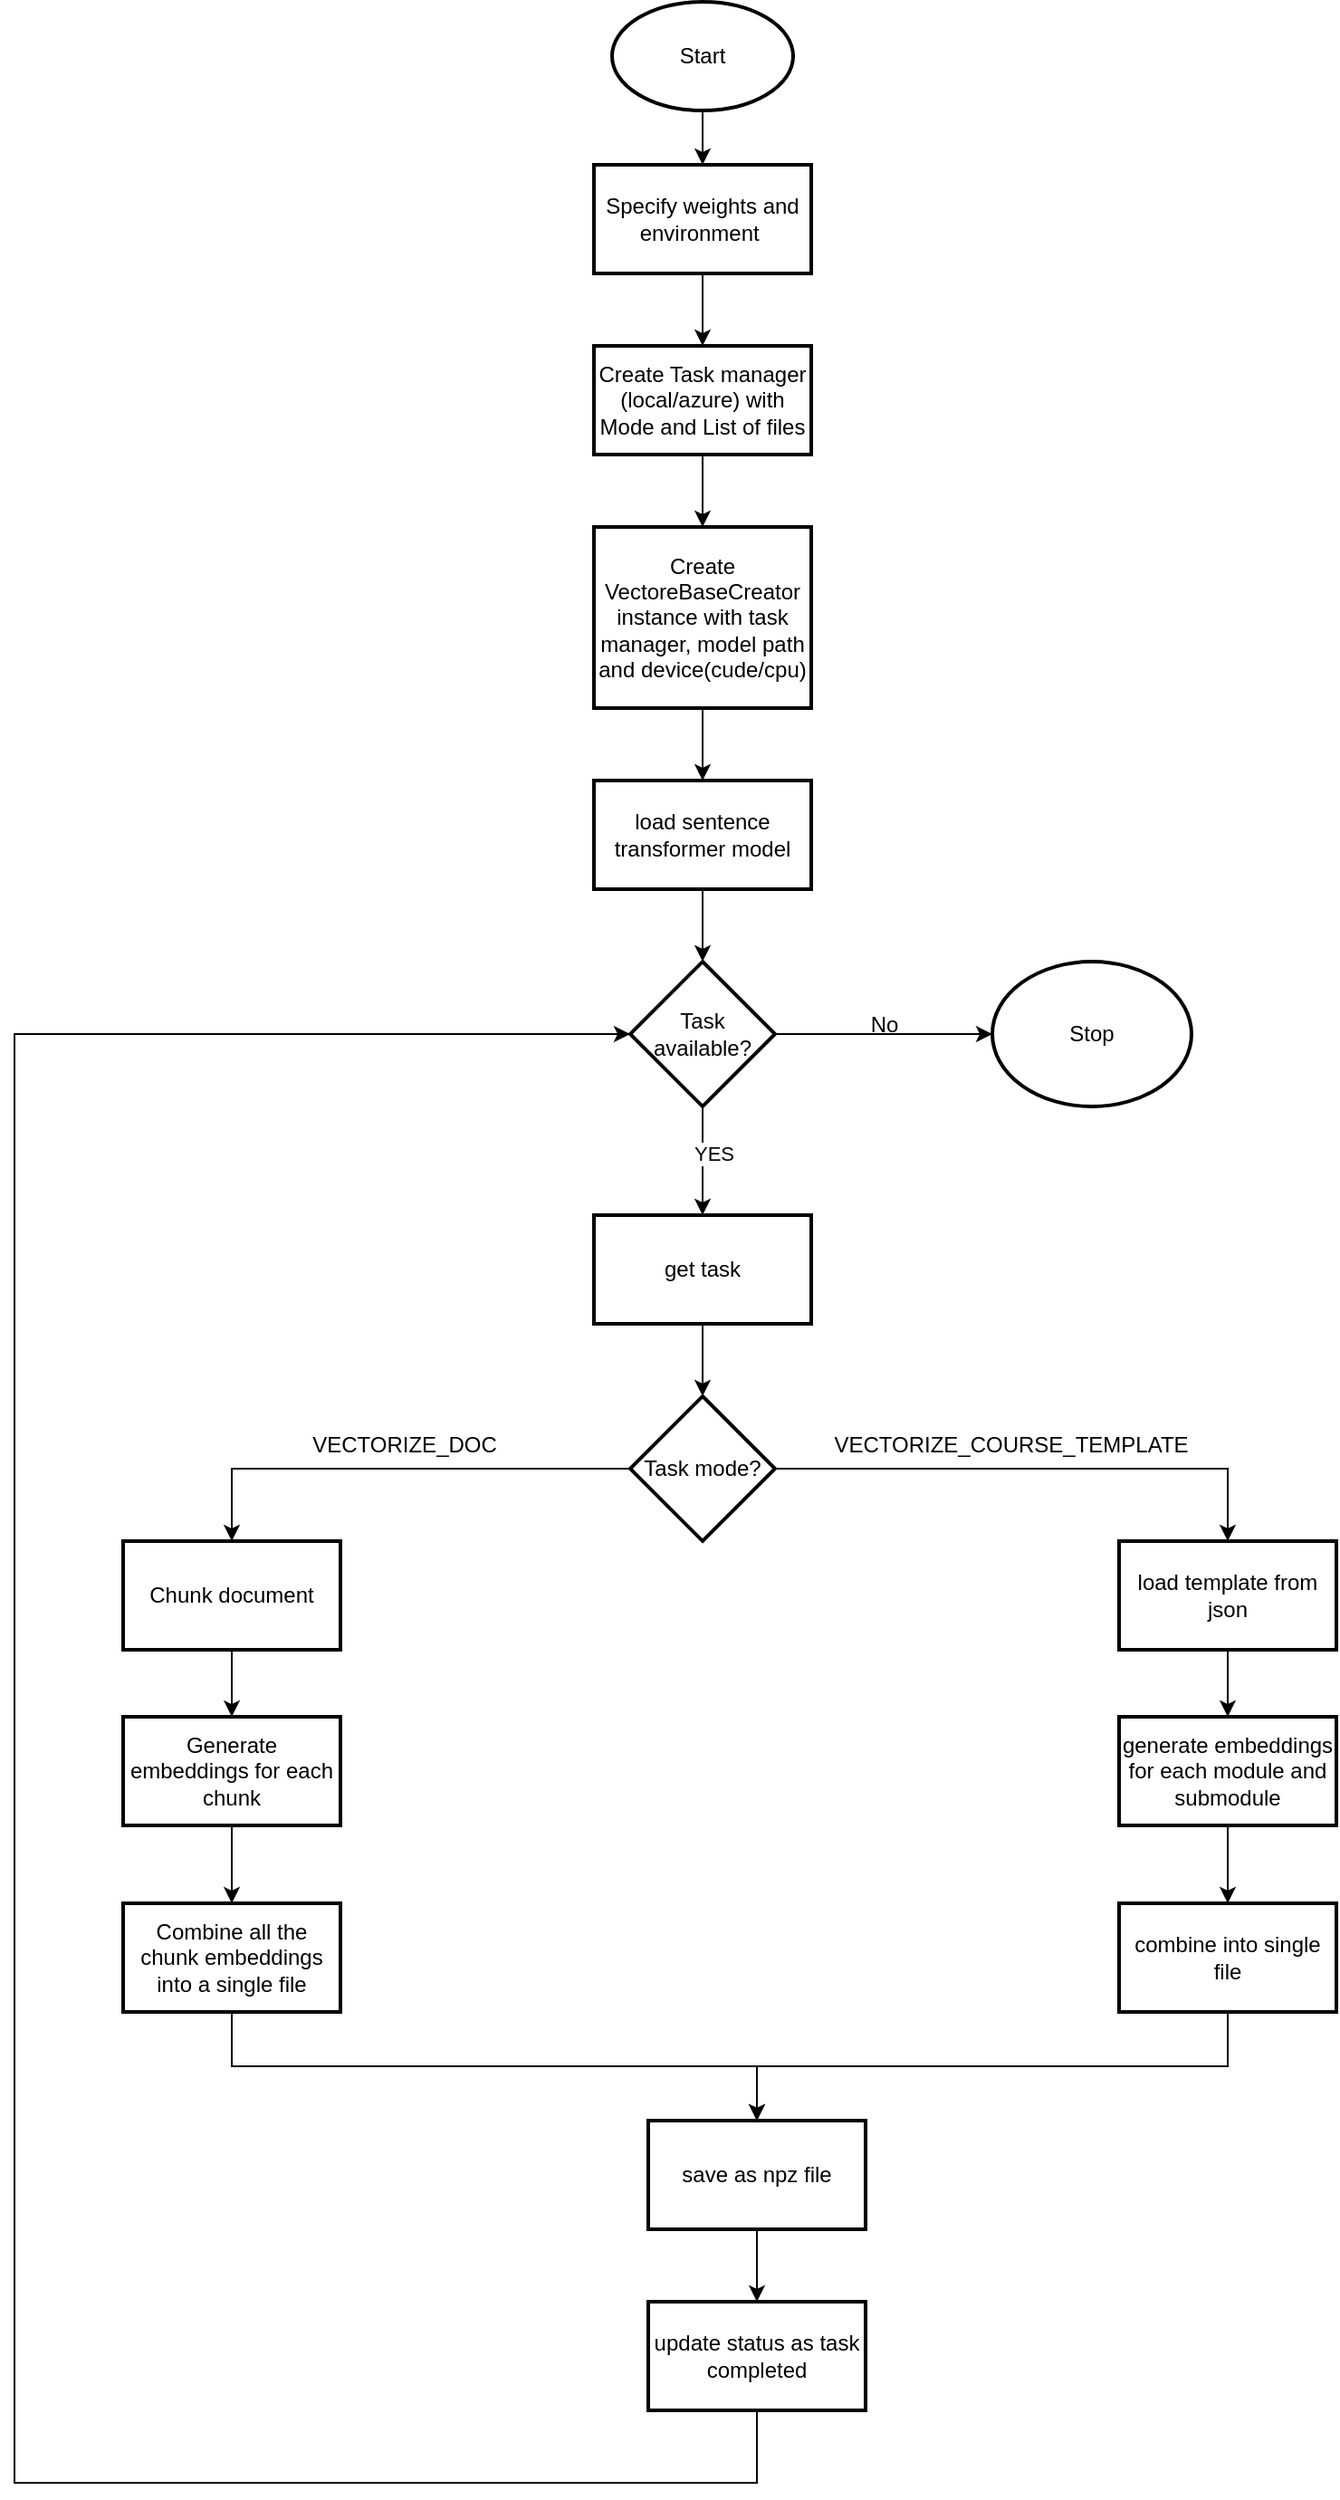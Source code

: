 <mxfile version="24.2.0" type="github">
  <diagram id="C5RBs43oDa-KdzZeNtuy" name="Page-1">
    <mxGraphModel dx="1050" dy="557" grid="1" gridSize="10" guides="1" tooltips="1" connect="1" arrows="1" fold="1" page="1" pageScale="1" pageWidth="1169" pageHeight="1654" math="0" shadow="0">
      <root>
        <mxCell id="WIyWlLk6GJQsqaUBKTNV-0" />
        <mxCell id="WIyWlLk6GJQsqaUBKTNV-1" parent="WIyWlLk6GJQsqaUBKTNV-0" />
        <mxCell id="ASlL8XKFzpHZcGHlF637-8" value="Start" style="strokeWidth=2;html=1;shape=mxgraph.flowchart.start_1;whiteSpace=wrap;" parent="WIyWlLk6GJQsqaUBKTNV-1" vertex="1">
          <mxGeometry x="490" y="30" width="100" height="60" as="geometry" />
        </mxCell>
        <mxCell id="ASlL8XKFzpHZcGHlF637-24" value="" style="edgeStyle=orthogonalEdgeStyle;rounded=0;orthogonalLoop=1;jettySize=auto;html=1;" parent="WIyWlLk6GJQsqaUBKTNV-1" source="ASlL8XKFzpHZcGHlF637-11" target="ASlL8XKFzpHZcGHlF637-23" edge="1">
          <mxGeometry relative="1" as="geometry" />
        </mxCell>
        <mxCell id="ASlL8XKFzpHZcGHlF637-11" value="Create Task manager (local/azure) with Mode and List of files" style="whiteSpace=wrap;html=1;strokeWidth=2;" parent="WIyWlLk6GJQsqaUBKTNV-1" vertex="1">
          <mxGeometry x="480" y="220" width="120" height="60" as="geometry" />
        </mxCell>
        <mxCell id="ASlL8XKFzpHZcGHlF637-14" value="Specify weights and environment&amp;nbsp;" style="whiteSpace=wrap;html=1;strokeWidth=2;" parent="WIyWlLk6GJQsqaUBKTNV-1" vertex="1">
          <mxGeometry x="480" y="120" width="120" height="60" as="geometry" />
        </mxCell>
        <mxCell id="ASlL8XKFzpHZcGHlF637-16" value="" style="endArrow=classic;html=1;rounded=0;entryX=0.5;entryY=0;entryDx=0;entryDy=0;exitX=0.5;exitY=1;exitDx=0;exitDy=0;exitPerimeter=0;" parent="WIyWlLk6GJQsqaUBKTNV-1" source="ASlL8XKFzpHZcGHlF637-8" target="ASlL8XKFzpHZcGHlF637-14" edge="1">
          <mxGeometry width="50" height="50" relative="1" as="geometry">
            <mxPoint x="540" y="150" as="sourcePoint" />
            <mxPoint x="590" y="100" as="targetPoint" />
          </mxGeometry>
        </mxCell>
        <mxCell id="ASlL8XKFzpHZcGHlF637-17" value="" style="endArrow=classic;html=1;rounded=0;exitX=0.5;exitY=1;exitDx=0;exitDy=0;entryX=0.5;entryY=0;entryDx=0;entryDy=0;" parent="WIyWlLk6GJQsqaUBKTNV-1" source="ASlL8XKFzpHZcGHlF637-14" target="ASlL8XKFzpHZcGHlF637-11" edge="1">
          <mxGeometry width="50" height="50" relative="1" as="geometry">
            <mxPoint x="539.5" y="270" as="sourcePoint" />
            <mxPoint x="540" y="350" as="targetPoint" />
          </mxGeometry>
        </mxCell>
        <mxCell id="ASlL8XKFzpHZcGHlF637-27" value="" style="edgeStyle=orthogonalEdgeStyle;rounded=0;orthogonalLoop=1;jettySize=auto;html=1;" parent="WIyWlLk6GJQsqaUBKTNV-1" source="ASlL8XKFzpHZcGHlF637-23" target="ASlL8XKFzpHZcGHlF637-26" edge="1">
          <mxGeometry relative="1" as="geometry" />
        </mxCell>
        <mxCell id="ASlL8XKFzpHZcGHlF637-23" value="Create VectoreBaseCreator instance with task manager, model path and device(cude/cpu)" style="whiteSpace=wrap;html=1;strokeWidth=2;" parent="WIyWlLk6GJQsqaUBKTNV-1" vertex="1">
          <mxGeometry x="480" y="320" width="120" height="100" as="geometry" />
        </mxCell>
        <mxCell id="ASlL8XKFzpHZcGHlF637-25" style="edgeStyle=orthogonalEdgeStyle;rounded=0;orthogonalLoop=1;jettySize=auto;html=1;exitX=0.5;exitY=1;exitDx=0;exitDy=0;" parent="WIyWlLk6GJQsqaUBKTNV-1" source="ASlL8XKFzpHZcGHlF637-23" target="ASlL8XKFzpHZcGHlF637-23" edge="1">
          <mxGeometry relative="1" as="geometry" />
        </mxCell>
        <mxCell id="ASlL8XKFzpHZcGHlF637-29" value="" style="edgeStyle=orthogonalEdgeStyle;rounded=0;orthogonalLoop=1;jettySize=auto;html=1;" parent="WIyWlLk6GJQsqaUBKTNV-1" source="ASlL8XKFzpHZcGHlF637-26" target="ASlL8XKFzpHZcGHlF637-28" edge="1">
          <mxGeometry relative="1" as="geometry" />
        </mxCell>
        <mxCell id="ASlL8XKFzpHZcGHlF637-26" value="load sentence transformer model" style="whiteSpace=wrap;html=1;strokeWidth=2;" parent="WIyWlLk6GJQsqaUBKTNV-1" vertex="1">
          <mxGeometry x="480" y="460" width="120" height="60" as="geometry" />
        </mxCell>
        <mxCell id="ASlL8XKFzpHZcGHlF637-31" value="" style="edgeStyle=orthogonalEdgeStyle;rounded=0;orthogonalLoop=1;jettySize=auto;html=1;" parent="WIyWlLk6GJQsqaUBKTNV-1" source="ASlL8XKFzpHZcGHlF637-28" target="ASlL8XKFzpHZcGHlF637-30" edge="1">
          <mxGeometry relative="1" as="geometry" />
        </mxCell>
        <mxCell id="ASlL8XKFzpHZcGHlF637-32" value="YES" style="edgeLabel;html=1;align=center;verticalAlign=middle;resizable=0;points=[];" parent="ASlL8XKFzpHZcGHlF637-31" vertex="1" connectable="0">
          <mxGeometry x="-0.133" y="6" relative="1" as="geometry">
            <mxPoint as="offset" />
          </mxGeometry>
        </mxCell>
        <mxCell id="ASlL8XKFzpHZcGHlF637-28" value="Task available?" style="rhombus;whiteSpace=wrap;html=1;strokeWidth=2;" parent="WIyWlLk6GJQsqaUBKTNV-1" vertex="1">
          <mxGeometry x="500" y="560" width="80" height="80" as="geometry" />
        </mxCell>
        <mxCell id="ASlL8XKFzpHZcGHlF637-34" value="" style="edgeStyle=orthogonalEdgeStyle;rounded=0;orthogonalLoop=1;jettySize=auto;html=1;" parent="WIyWlLk6GJQsqaUBKTNV-1" source="ASlL8XKFzpHZcGHlF637-30" target="ASlL8XKFzpHZcGHlF637-33" edge="1">
          <mxGeometry relative="1" as="geometry" />
        </mxCell>
        <mxCell id="ASlL8XKFzpHZcGHlF637-30" value="get task" style="whiteSpace=wrap;html=1;strokeWidth=2;" parent="WIyWlLk6GJQsqaUBKTNV-1" vertex="1">
          <mxGeometry x="480" y="700" width="120" height="60" as="geometry" />
        </mxCell>
        <mxCell id="ASlL8XKFzpHZcGHlF637-36" value="" style="edgeStyle=orthogonalEdgeStyle;rounded=0;orthogonalLoop=1;jettySize=auto;html=1;" parent="WIyWlLk6GJQsqaUBKTNV-1" source="ASlL8XKFzpHZcGHlF637-33" target="ASlL8XKFzpHZcGHlF637-35" edge="1">
          <mxGeometry relative="1" as="geometry">
            <Array as="points">
              <mxPoint x="280" y="840" />
            </Array>
          </mxGeometry>
        </mxCell>
        <mxCell id="ASlL8XKFzpHZcGHlF637-43" value="" style="edgeStyle=orthogonalEdgeStyle;rounded=0;orthogonalLoop=1;jettySize=auto;html=1;" parent="WIyWlLk6GJQsqaUBKTNV-1" source="ASlL8XKFzpHZcGHlF637-33" target="ASlL8XKFzpHZcGHlF637-42" edge="1">
          <mxGeometry relative="1" as="geometry">
            <Array as="points">
              <mxPoint x="830" y="840" />
            </Array>
          </mxGeometry>
        </mxCell>
        <mxCell id="ASlL8XKFzpHZcGHlF637-33" value="Task mode?" style="rhombus;whiteSpace=wrap;html=1;strokeWidth=2;" parent="WIyWlLk6GJQsqaUBKTNV-1" vertex="1">
          <mxGeometry x="500" y="800" width="80" height="80" as="geometry" />
        </mxCell>
        <mxCell id="ASlL8XKFzpHZcGHlF637-38" value="" style="edgeStyle=orthogonalEdgeStyle;rounded=0;orthogonalLoop=1;jettySize=auto;html=1;" parent="WIyWlLk6GJQsqaUBKTNV-1" source="ASlL8XKFzpHZcGHlF637-35" target="ASlL8XKFzpHZcGHlF637-37" edge="1">
          <mxGeometry relative="1" as="geometry" />
        </mxCell>
        <mxCell id="ASlL8XKFzpHZcGHlF637-35" value="Chunk document" style="whiteSpace=wrap;html=1;strokeWidth=2;" parent="WIyWlLk6GJQsqaUBKTNV-1" vertex="1">
          <mxGeometry x="220" y="880" width="120" height="60" as="geometry" />
        </mxCell>
        <mxCell id="ASlL8XKFzpHZcGHlF637-40" value="" style="edgeStyle=orthogonalEdgeStyle;rounded=0;orthogonalLoop=1;jettySize=auto;html=1;" parent="WIyWlLk6GJQsqaUBKTNV-1" source="ASlL8XKFzpHZcGHlF637-37" target="ASlL8XKFzpHZcGHlF637-39" edge="1">
          <mxGeometry relative="1" as="geometry" />
        </mxCell>
        <mxCell id="ASlL8XKFzpHZcGHlF637-37" value="Generate embeddings for each chunk" style="whiteSpace=wrap;html=1;strokeWidth=2;" parent="WIyWlLk6GJQsqaUBKTNV-1" vertex="1">
          <mxGeometry x="220" y="977" width="120" height="60" as="geometry" />
        </mxCell>
        <mxCell id="ASlL8XKFzpHZcGHlF637-50" value="" style="edgeStyle=orthogonalEdgeStyle;rounded=0;orthogonalLoop=1;jettySize=auto;html=1;exitX=0.5;exitY=1;exitDx=0;exitDy=0;" parent="WIyWlLk6GJQsqaUBKTNV-1" source="ASlL8XKFzpHZcGHlF637-39" target="ASlL8XKFzpHZcGHlF637-49" edge="1">
          <mxGeometry relative="1" as="geometry">
            <mxPoint x="280" y="1099" as="sourcePoint" />
            <Array as="points">
              <mxPoint x="280" y="1170" />
              <mxPoint x="570" y="1170" />
            </Array>
          </mxGeometry>
        </mxCell>
        <mxCell id="ASlL8XKFzpHZcGHlF637-39" value="Combine all the chunk embeddings into a single file" style="whiteSpace=wrap;html=1;strokeWidth=2;" parent="WIyWlLk6GJQsqaUBKTNV-1" vertex="1">
          <mxGeometry x="220" y="1080" width="120" height="60" as="geometry" />
        </mxCell>
        <mxCell id="ASlL8XKFzpHZcGHlF637-41" value="VECTORIZE_DOC" style="text;html=1;align=center;verticalAlign=middle;resizable=0;points=[];autosize=1;strokeColor=none;fillColor=none;" parent="WIyWlLk6GJQsqaUBKTNV-1" vertex="1">
          <mxGeometry x="310" y="812" width="130" height="30" as="geometry" />
        </mxCell>
        <mxCell id="ASlL8XKFzpHZcGHlF637-46" value="" style="edgeStyle=orthogonalEdgeStyle;rounded=0;orthogonalLoop=1;jettySize=auto;html=1;" parent="WIyWlLk6GJQsqaUBKTNV-1" source="ASlL8XKFzpHZcGHlF637-42" target="ASlL8XKFzpHZcGHlF637-45" edge="1">
          <mxGeometry relative="1" as="geometry" />
        </mxCell>
        <mxCell id="ASlL8XKFzpHZcGHlF637-42" value="load template from json" style="whiteSpace=wrap;html=1;strokeWidth=2;" parent="WIyWlLk6GJQsqaUBKTNV-1" vertex="1">
          <mxGeometry x="770" y="880" width="120" height="60" as="geometry" />
        </mxCell>
        <mxCell id="ASlL8XKFzpHZcGHlF637-44" value="VECTORIZE_COURSE_TEMPLATE" style="text;html=1;align=center;verticalAlign=middle;resizable=0;points=[];autosize=1;strokeColor=none;fillColor=none;" parent="WIyWlLk6GJQsqaUBKTNV-1" vertex="1">
          <mxGeometry x="600" y="812" width="220" height="30" as="geometry" />
        </mxCell>
        <mxCell id="ASlL8XKFzpHZcGHlF637-48" value="" style="edgeStyle=orthogonalEdgeStyle;rounded=0;orthogonalLoop=1;jettySize=auto;html=1;" parent="WIyWlLk6GJQsqaUBKTNV-1" source="ASlL8XKFzpHZcGHlF637-45" target="ASlL8XKFzpHZcGHlF637-47" edge="1">
          <mxGeometry relative="1" as="geometry" />
        </mxCell>
        <mxCell id="ASlL8XKFzpHZcGHlF637-45" value="generate embeddings for each module and submodule" style="whiteSpace=wrap;html=1;strokeWidth=2;" parent="WIyWlLk6GJQsqaUBKTNV-1" vertex="1">
          <mxGeometry x="770" y="977" width="120" height="60" as="geometry" />
        </mxCell>
        <mxCell id="ASlL8XKFzpHZcGHlF637-47" value="combine into single file" style="whiteSpace=wrap;html=1;strokeWidth=2;" parent="WIyWlLk6GJQsqaUBKTNV-1" vertex="1">
          <mxGeometry x="770" y="1080" width="120" height="60" as="geometry" />
        </mxCell>
        <mxCell id="ASlL8XKFzpHZcGHlF637-55" value="" style="edgeStyle=orthogonalEdgeStyle;rounded=0;orthogonalLoop=1;jettySize=auto;html=1;" parent="WIyWlLk6GJQsqaUBKTNV-1" source="ASlL8XKFzpHZcGHlF637-49" target="ASlL8XKFzpHZcGHlF637-54" edge="1">
          <mxGeometry relative="1" as="geometry" />
        </mxCell>
        <mxCell id="ASlL8XKFzpHZcGHlF637-49" value="save as npz file" style="whiteSpace=wrap;html=1;strokeWidth=2;" parent="WIyWlLk6GJQsqaUBKTNV-1" vertex="1">
          <mxGeometry x="510" y="1200" width="120" height="60" as="geometry" />
        </mxCell>
        <mxCell id="ASlL8XKFzpHZcGHlF637-51" value="" style="endArrow=classic;html=1;rounded=0;entryX=0.5;entryY=0;entryDx=0;entryDy=0;exitX=0.5;exitY=1;exitDx=0;exitDy=0;" parent="WIyWlLk6GJQsqaUBKTNV-1" source="ASlL8XKFzpHZcGHlF637-47" target="ASlL8XKFzpHZcGHlF637-49" edge="1">
          <mxGeometry width="50" height="50" relative="1" as="geometry">
            <mxPoint x="840" y="1157" as="sourcePoint" />
            <mxPoint x="280" y="1199" as="targetPoint" />
            <Array as="points">
              <mxPoint x="830" y="1170" />
              <mxPoint x="710" y="1170" />
              <mxPoint x="570" y="1170" />
            </Array>
          </mxGeometry>
        </mxCell>
        <mxCell id="ASlL8XKFzpHZcGHlF637-54" value="update status as task completed" style="whiteSpace=wrap;html=1;strokeWidth=2;" parent="WIyWlLk6GJQsqaUBKTNV-1" vertex="1">
          <mxGeometry x="510" y="1300" width="120" height="60" as="geometry" />
        </mxCell>
        <mxCell id="ASlL8XKFzpHZcGHlF637-59" value="" style="edgeStyle=orthogonalEdgeStyle;rounded=0;orthogonalLoop=1;jettySize=auto;html=1;exitX=1;exitY=0.5;exitDx=0;exitDy=0;" parent="WIyWlLk6GJQsqaUBKTNV-1" source="ASlL8XKFzpHZcGHlF637-28" target="ASlL8XKFzpHZcGHlF637-58" edge="1">
          <mxGeometry relative="1" as="geometry">
            <mxPoint x="680" y="600" as="sourcePoint" />
          </mxGeometry>
        </mxCell>
        <mxCell id="ASlL8XKFzpHZcGHlF637-58" value="Stop" style="ellipse;whiteSpace=wrap;html=1;strokeWidth=2;" parent="WIyWlLk6GJQsqaUBKTNV-1" vertex="1">
          <mxGeometry x="700" y="560" width="110" height="80" as="geometry" />
        </mxCell>
        <mxCell id="ASlL8XKFzpHZcGHlF637-60" value="No" style="text;html=1;align=center;verticalAlign=middle;resizable=0;points=[];autosize=1;strokeColor=none;fillColor=none;" parent="WIyWlLk6GJQsqaUBKTNV-1" vertex="1">
          <mxGeometry x="620" y="580" width="40" height="30" as="geometry" />
        </mxCell>
        <mxCell id="ASlL8XKFzpHZcGHlF637-61" value="" style="endArrow=classic;html=1;rounded=0;exitX=0.5;exitY=1;exitDx=0;exitDy=0;entryX=0;entryY=0.5;entryDx=0;entryDy=0;" parent="WIyWlLk6GJQsqaUBKTNV-1" edge="1" target="ASlL8XKFzpHZcGHlF637-28" source="ASlL8XKFzpHZcGHlF637-54">
          <mxGeometry width="50" height="50" relative="1" as="geometry">
            <mxPoint x="570" y="1471" as="sourcePoint" />
            <mxPoint x="480" y="730.0" as="targetPoint" />
            <Array as="points">
              <mxPoint x="570" y="1400" />
              <mxPoint x="160" y="1400" />
              <mxPoint x="160" y="600" />
            </Array>
          </mxGeometry>
        </mxCell>
      </root>
    </mxGraphModel>
  </diagram>
</mxfile>

